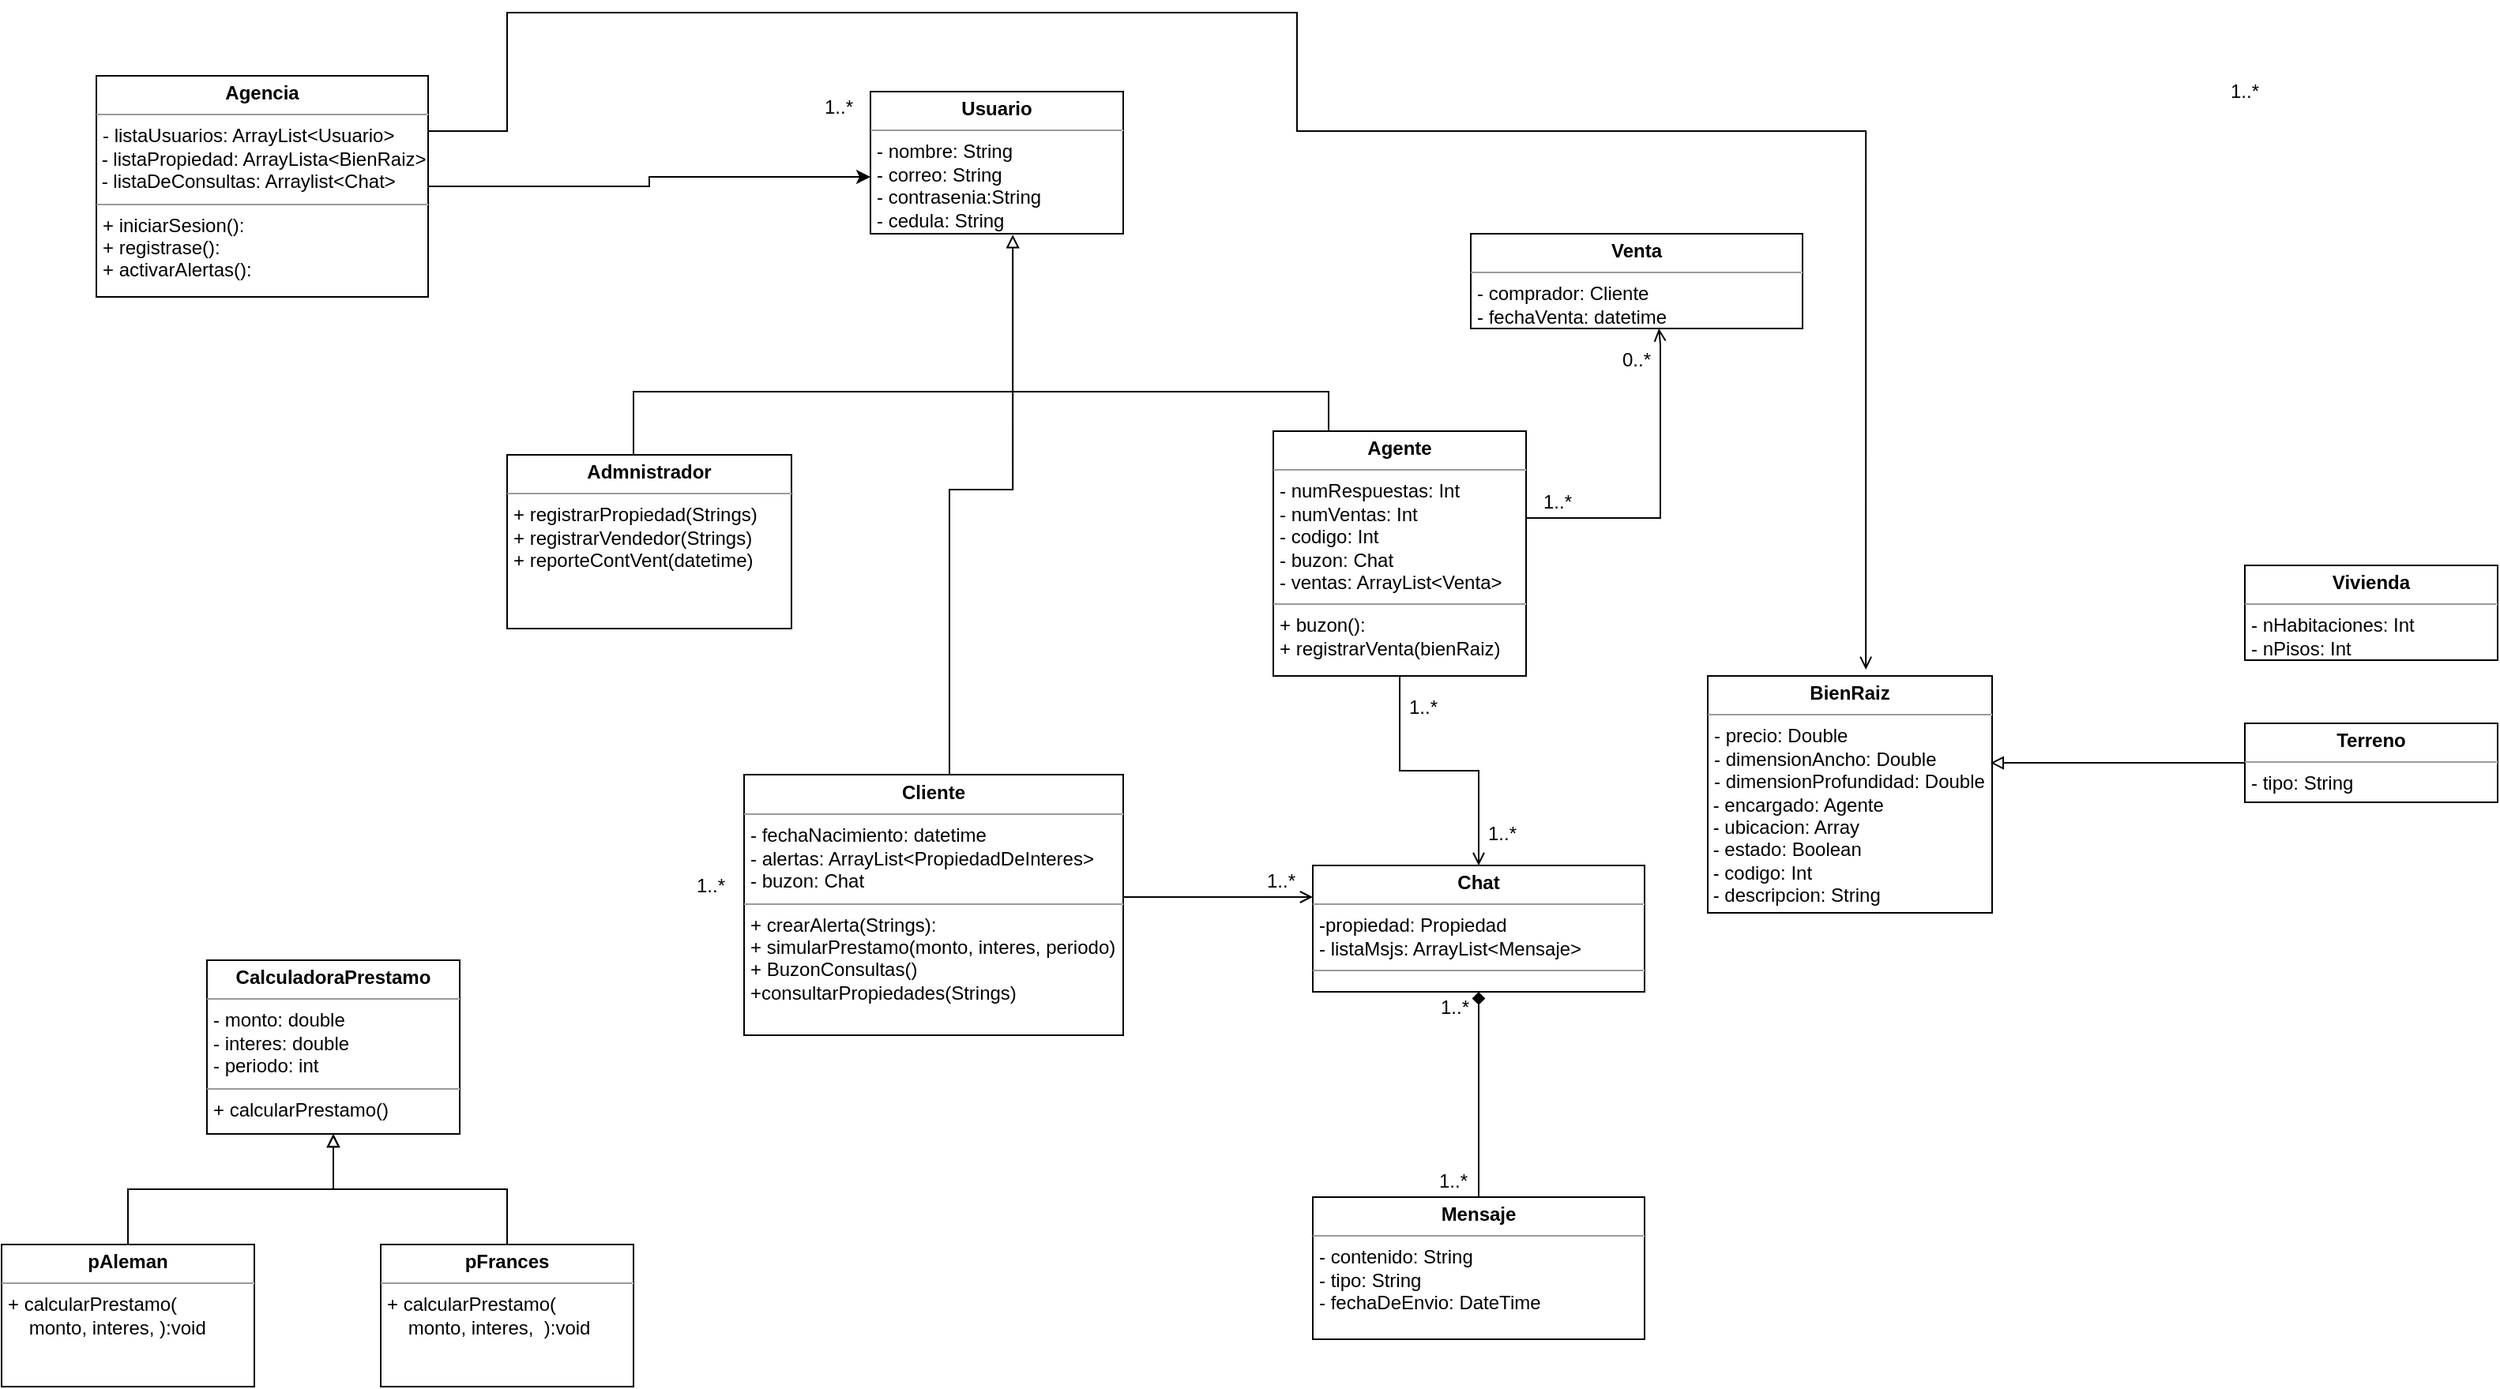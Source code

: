 <mxfile version="14.8.3" type="device"><diagram id="C5RBs43oDa-KdzZeNtuy" name="Page-1"><mxGraphModel dx="2489" dy="794" grid="1" gridSize="10" guides="1" tooltips="1" connect="1" arrows="1" fold="1" page="1" pageScale="1" pageWidth="827" pageHeight="1169" math="0" shadow="0"><root><mxCell id="WIyWlLk6GJQsqaUBKTNV-0"/><mxCell id="WIyWlLk6GJQsqaUBKTNV-1" parent="WIyWlLk6GJQsqaUBKTNV-0"/><mxCell id="NgRh3cSe2NJ35DDAYW6M-10" style="edgeStyle=orthogonalEdgeStyle;rounded=0;orthogonalLoop=1;jettySize=auto;html=1;endArrow=none;endFill=0;" parent="WIyWlLk6GJQsqaUBKTNV-1" source="NgRh3cSe2NJ35DDAYW6M-0" edge="1"><mxGeometry relative="1" as="geometry"><mxPoint x="220" y="280" as="targetPoint"/><Array as="points"><mxPoint x="440" y="280"/></Array></mxGeometry></mxCell><mxCell id="KLW2mrNuHIkoB4rXwYU3-12" style="edgeStyle=orthogonalEdgeStyle;rounded=0;orthogonalLoop=1;jettySize=auto;html=1;endArrow=open;endFill=0;entryX=0.567;entryY=1;entryDx=0;entryDy=0;entryPerimeter=0;" parent="WIyWlLk6GJQsqaUBKTNV-1" source="NgRh3cSe2NJ35DDAYW6M-0" target="TYnB1hTHvzq2FsG-aIG6-33" edge="1"><mxGeometry relative="1" as="geometry"><mxPoint x="650" y="250" as="targetPoint"/><Array as="points"><mxPoint x="650" y="360"/><mxPoint x="650" y="250"/></Array></mxGeometry></mxCell><mxCell id="wM-bMmRK5L_FgNmFxh5L-17" style="edgeStyle=orthogonalEdgeStyle;rounded=0;sketch=0;orthogonalLoop=1;jettySize=auto;html=1;exitX=0.5;exitY=1;exitDx=0;exitDy=0;endArrow=open;endFill=0;align=center;" parent="WIyWlLk6GJQsqaUBKTNV-1" source="NgRh3cSe2NJ35DDAYW6M-0" target="KLW2mrNuHIkoB4rXwYU3-8" edge="1"><mxGeometry relative="1" as="geometry"><mxPoint x="485" y="550" as="targetPoint"/></mxGeometry></mxCell><mxCell id="NgRh3cSe2NJ35DDAYW6M-0" value="&lt;p style=&quot;margin: 0px ; margin-top: 4px ; text-align: center&quot;&gt;&lt;b&gt;Agente&lt;/b&gt;&lt;/p&gt;&lt;hr size=&quot;1&quot;&gt;&lt;p style=&quot;margin: 0px ; margin-left: 4px&quot;&gt;- numRespuestas: Int&lt;/p&gt;&lt;p style=&quot;margin: 0px ; margin-left: 4px&quot;&gt;- numVentas: Int&lt;/p&gt;&lt;p style=&quot;margin: 0px ; margin-left: 4px&quot;&gt;- codigo: Int&lt;/p&gt;&lt;p style=&quot;margin: 0px ; margin-left: 4px&quot;&gt;- buzon: Chat&lt;/p&gt;&lt;p style=&quot;margin: 0px ; margin-left: 4px&quot;&gt;- ventas: ArrayList&amp;lt;Venta&amp;gt;&lt;/p&gt;&lt;hr size=&quot;1&quot;&gt;&lt;p style=&quot;margin: 0px ; margin-left: 4px&quot;&gt;+ buzon()&lt;span&gt;:&amp;nbsp;&lt;/span&gt;&lt;/p&gt;&lt;p style=&quot;margin: 0px ; margin-left: 4px&quot;&gt;&lt;span&gt;+ registrarVenta(bienRaiz)&lt;/span&gt;&lt;/p&gt;" style="verticalAlign=top;align=left;overflow=fill;fontSize=12;fontFamily=Helvetica;html=1;" parent="WIyWlLk6GJQsqaUBKTNV-1" vertex="1"><mxGeometry x="405" y="305" width="160" height="155" as="geometry"/></mxCell><mxCell id="NgRh3cSe2NJ35DDAYW6M-8" style="edgeStyle=orthogonalEdgeStyle;rounded=0;orthogonalLoop=1;jettySize=auto;html=1;endArrow=none;endFill=0;" parent="WIyWlLk6GJQsqaUBKTNV-1" source="NgRh3cSe2NJ35DDAYW6M-4" edge="1"><mxGeometry relative="1" as="geometry"><mxPoint x="220" y="280" as="targetPoint"/><Array as="points"><mxPoint y="310"/><mxPoint y="310"/></Array></mxGeometry></mxCell><mxCell id="NgRh3cSe2NJ35DDAYW6M-4" value="&lt;p style=&quot;margin: 0px ; margin-top: 4px ; text-align: center&quot;&gt;&lt;b&gt;Admnistrador&lt;/b&gt;&lt;/p&gt;&lt;hr size=&quot;1&quot;&gt;&lt;p style=&quot;margin: 0px ; margin-left: 4px&quot;&gt;&lt;/p&gt;&lt;p style=&quot;margin: 0px ; margin-left: 4px&quot;&gt;+ registrarPropiedad(Strings)&lt;/p&gt;&lt;p style=&quot;margin: 0px ; margin-left: 4px&quot;&gt;&lt;span&gt;+ registrarVendedor(Strings&lt;/span&gt;&lt;span&gt;)&lt;/span&gt;&lt;/p&gt;&lt;p style=&quot;margin: 0px ; margin-left: 4px&quot;&gt;&lt;span&gt;+ reporteContVent(datetime)&lt;/span&gt;&lt;/p&gt;" style="verticalAlign=top;align=left;overflow=fill;fontSize=12;fontFamily=Helvetica;html=1;" parent="WIyWlLk6GJQsqaUBKTNV-1" vertex="1"><mxGeometry x="-80" y="320" width="180" height="110" as="geometry"/></mxCell><mxCell id="TYnB1hTHvzq2FsG-aIG6-9" style="edgeStyle=orthogonalEdgeStyle;rounded=0;orthogonalLoop=1;jettySize=auto;html=1;entryX=0.556;entryY=-0.027;entryDx=0;entryDy=0;entryPerimeter=0;endArrow=open;endFill=0;exitX=1;exitY=0.25;exitDx=0;exitDy=0;" parent="WIyWlLk6GJQsqaUBKTNV-1" source="TYnB1hTHvzq2FsG-aIG6-0" target="NgRh3cSe2NJ35DDAYW6M-13" edge="1"><mxGeometry relative="1" as="geometry"><mxPoint x="761.93" y="339.16" as="targetPoint"/><Array as="points"><mxPoint x="-80" y="115"/><mxPoint x="-80" y="40"/><mxPoint x="420" y="40"/><mxPoint x="420" y="115"/><mxPoint x="780" y="115"/></Array><mxPoint x="370" y="40" as="sourcePoint"/></mxGeometry></mxCell><mxCell id="NgRh3cSe2NJ35DDAYW6M-5" value="&lt;p style=&quot;margin: 0px ; margin-top: 4px ; text-align: center&quot;&gt;&lt;b&gt;Usuario&lt;/b&gt;&lt;/p&gt;&lt;hr size=&quot;1&quot;&gt;&lt;p style=&quot;margin: 0px ; margin-left: 4px&quot;&gt;- nombre: String&lt;/p&gt;&lt;p style=&quot;margin: 0px ; margin-left: 4px&quot;&gt;- correo: String&lt;/p&gt;&lt;p style=&quot;margin: 0px ; margin-left: 4px&quot;&gt;- contrasenia:String&lt;/p&gt;&lt;p style=&quot;margin: 0px ; margin-left: 4px&quot;&gt;- cedula: String&lt;/p&gt;&lt;hr size=&quot;1&quot;&gt;&lt;p style=&quot;margin: 0px ; margin-left: 4px&quot;&gt;&lt;br&gt;&lt;/p&gt;" style="verticalAlign=top;align=left;overflow=fill;fontSize=12;fontFamily=Helvetica;html=1;" parent="WIyWlLk6GJQsqaUBKTNV-1" vertex="1"><mxGeometry x="150" y="90" width="160" height="90" as="geometry"/></mxCell><mxCell id="NgRh3cSe2NJ35DDAYW6M-7" style="edgeStyle=orthogonalEdgeStyle;rounded=0;orthogonalLoop=1;jettySize=auto;html=1;entryX=0.563;entryY=1.007;entryDx=0;entryDy=0;entryPerimeter=0;endArrow=block;endFill=0;" parent="WIyWlLk6GJQsqaUBKTNV-1" source="NgRh3cSe2NJ35DDAYW6M-6" target="NgRh3cSe2NJ35DDAYW6M-5" edge="1"><mxGeometry relative="1" as="geometry"><Array as="points"><mxPoint x="200" y="342"/><mxPoint x="240" y="342"/></Array></mxGeometry></mxCell><mxCell id="KLW2mrNuHIkoB4rXwYU3-10" style="edgeStyle=orthogonalEdgeStyle;rounded=0;orthogonalLoop=1;jettySize=auto;html=1;entryX=0;entryY=0.25;entryDx=0;entryDy=0;endArrow=open;endFill=0;" parent="WIyWlLk6GJQsqaUBKTNV-1" source="NgRh3cSe2NJ35DDAYW6M-6" target="KLW2mrNuHIkoB4rXwYU3-8" edge="1"><mxGeometry relative="1" as="geometry"><Array as="points"><mxPoint x="320" y="600"/><mxPoint x="320" y="600"/></Array></mxGeometry></mxCell><mxCell id="NgRh3cSe2NJ35DDAYW6M-6" value="&lt;p style=&quot;margin: 0px ; margin-top: 4px ; text-align: center&quot;&gt;&lt;b&gt;Cliente&lt;/b&gt;&lt;/p&gt;&lt;hr size=&quot;1&quot;&gt;&lt;p style=&quot;margin: 0px 0px 0px 4px&quot;&gt;- fechaNacimiento: datetime&lt;/p&gt;&lt;p style=&quot;margin: 0px 0px 0px 4px&quot;&gt;- alertas: ArrayList&amp;lt;&lt;span&gt;PropiedadDeInteres&lt;/span&gt;&lt;span&gt;&amp;gt;&lt;/span&gt;&lt;/p&gt;&lt;p style=&quot;margin: 0px 0px 0px 4px&quot;&gt;&lt;span&gt;- buzon: Chat&lt;/span&gt;&lt;/p&gt;&lt;hr size=&quot;1&quot;&gt;&lt;p style=&quot;margin: 0px ; margin-left: 4px&quot;&gt;+ crearAlerta(Strings)&lt;span&gt;:&amp;nbsp;&lt;/span&gt;&lt;/p&gt;&lt;p style=&quot;margin: 0px ; margin-left: 4px&quot;&gt;&lt;span&gt;+ simularPrestamo(&lt;/span&gt;&lt;span&gt;monto, interes, periodo&lt;/span&gt;&lt;span&gt;)&lt;/span&gt;&lt;/p&gt;&lt;p style=&quot;margin: 0px ; margin-left: 4px&quot;&gt;&lt;span&gt;+ BuzonConsultas()&lt;/span&gt;&lt;/p&gt;&lt;p style=&quot;margin: 0px ; margin-left: 4px&quot;&gt;&lt;span&gt;+consultarPropiedades(Strings)&lt;/span&gt;&lt;/p&gt;" style="verticalAlign=top;align=left;overflow=fill;fontSize=12;fontFamily=Helvetica;html=1;" parent="WIyWlLk6GJQsqaUBKTNV-1" vertex="1"><mxGeometry x="70" y="522.5" width="240" height="165" as="geometry"/></mxCell><mxCell id="NgRh3cSe2NJ35DDAYW6M-13" value="&lt;p style=&quot;margin: 0px ; margin-top: 4px ; text-align: center&quot;&gt;&lt;b&gt;BienRaiz&lt;/b&gt;&lt;/p&gt;&lt;hr size=&quot;1&quot;&gt;&lt;p style=&quot;margin: 0px ; margin-left: 4px&quot;&gt;- precio: Double&lt;/p&gt;&lt;p style=&quot;margin: 0px ; margin-left: 4px&quot;&gt;- dimensionAncho: Double&lt;/p&gt;&lt;p style=&quot;margin: 0px ; margin-left: 4px&quot;&gt;- dimensionProfundidad: Double&lt;/p&gt;&amp;nbsp;- encargado: Agente&lt;br&gt;&amp;nbsp;- ubicacion: Array&lt;br&gt;&amp;nbsp;- estado: Boolean&lt;br&gt;&amp;nbsp;- codigo: Int&lt;br&gt;&amp;nbsp;- descripcion: String&lt;br&gt;&lt;hr size=&quot;1&quot;&gt;&lt;p style=&quot;margin: 0px ; margin-left: 4px&quot;&gt;&lt;br&gt;&lt;/p&gt;" style="verticalAlign=top;align=left;overflow=fill;fontSize=12;fontFamily=Helvetica;html=1;" parent="WIyWlLk6GJQsqaUBKTNV-1" vertex="1"><mxGeometry x="680" y="460" width="180" height="150" as="geometry"/></mxCell><mxCell id="7LVhTloFztv7XWYBw-iw-2" style="edgeStyle=orthogonalEdgeStyle;rounded=0;orthogonalLoop=1;jettySize=auto;html=1;entryX=0;entryY=0.6;entryDx=0;entryDy=0;entryPerimeter=0;" edge="1" parent="WIyWlLk6GJQsqaUBKTNV-1" source="TYnB1hTHvzq2FsG-aIG6-0" target="NgRh3cSe2NJ35DDAYW6M-5"><mxGeometry relative="1" as="geometry"/></mxCell><mxCell id="TYnB1hTHvzq2FsG-aIG6-0" value="&lt;p style=&quot;margin: 0px ; margin-top: 4px ; text-align: center&quot;&gt;&lt;b&gt;Agencia&lt;/b&gt;&lt;/p&gt;&lt;hr size=&quot;1&quot;&gt;&lt;p style=&quot;margin: 0px ; margin-left: 4px&quot;&gt;- listaUsuarios: ArrayList&amp;lt;Usuario&amp;gt;&lt;/p&gt;&amp;nbsp;- listaPropiedad: ArrayLista&amp;lt;BienRaiz&amp;gt;&lt;br&gt;&amp;nbsp;- listaDeConsultas: Arraylist&amp;lt;Chat&amp;gt;&lt;br&gt;&lt;hr size=&quot;1&quot;&gt;&lt;p style=&quot;margin: 0px ; margin-left: 4px&quot;&gt;+ iniciarSesion():&lt;/p&gt;&lt;p style=&quot;margin: 0px ; margin-left: 4px&quot;&gt;+ registrase():&lt;/p&gt;&lt;p style=&quot;margin: 0px ; margin-left: 4px&quot;&gt;+ activarAlertas():&lt;br&gt;&lt;/p&gt;" style="verticalAlign=top;align=left;overflow=fill;fontSize=12;fontFamily=Helvetica;html=1;" parent="WIyWlLk6GJQsqaUBKTNV-1" vertex="1"><mxGeometry x="-340" y="80" width="210" height="140" as="geometry"/></mxCell><mxCell id="TYnB1hTHvzq2FsG-aIG6-1" value="&lt;p style=&quot;margin: 0px ; margin-top: 4px ; text-align: center&quot;&gt;&lt;b&gt;CalculadoraPrestamo&lt;/b&gt;&lt;/p&gt;&lt;hr size=&quot;1&quot;&gt;&lt;p style=&quot;margin: 0px ; margin-left: 4px&quot;&gt;- monto: double&lt;/p&gt;&lt;p style=&quot;margin: 0px ; margin-left: 4px&quot;&gt;- interes: double&lt;/p&gt;&lt;p style=&quot;margin: 0px ; margin-left: 4px&quot;&gt;- periodo: int&lt;/p&gt;&lt;hr size=&quot;1&quot;&gt;&lt;p style=&quot;margin: 0px 0px 0px 4px&quot;&gt;+ calcularPrestamo()&lt;/p&gt;&lt;div&gt;&lt;br&gt;&lt;/div&gt;" style="verticalAlign=top;align=left;overflow=fill;fontSize=12;fontFamily=Helvetica;html=1;" parent="WIyWlLk6GJQsqaUBKTNV-1" vertex="1"><mxGeometry x="-270" y="640" width="160" height="110" as="geometry"/></mxCell><mxCell id="TYnB1hTHvzq2FsG-aIG6-11" style="edgeStyle=orthogonalEdgeStyle;rounded=0;orthogonalLoop=1;jettySize=auto;html=1;entryX=0.5;entryY=1;entryDx=0;entryDy=0;endArrow=block;endFill=0;" parent="WIyWlLk6GJQsqaUBKTNV-1" source="TYnB1hTHvzq2FsG-aIG6-2" target="TYnB1hTHvzq2FsG-aIG6-1" edge="1"><mxGeometry relative="1" as="geometry"/></mxCell><mxCell id="TYnB1hTHvzq2FsG-aIG6-2" value="&lt;p style=&quot;margin: 0px ; margin-top: 4px ; text-align: center&quot;&gt;&lt;b&gt;pFrances&lt;/b&gt;&lt;/p&gt;&lt;hr size=&quot;1&quot;&gt;&lt;p style=&quot;margin: 0px ; margin-left: 4px&quot;&gt;&lt;/p&gt;&lt;p style=&quot;margin: 0px 0px 0px 4px&quot;&gt;+ calcularPrestamo(&lt;/p&gt;&lt;p style=&quot;margin: 0px 0px 0px 4px&quot;&gt;&amp;nbsp; &amp;nbsp; monto, interes,&amp;nbsp;&lt;span&gt;&amp;nbsp;):void&lt;/span&gt;&lt;/p&gt;" style="verticalAlign=top;align=left;overflow=fill;fontSize=12;fontFamily=Helvetica;html=1;" parent="WIyWlLk6GJQsqaUBKTNV-1" vertex="1"><mxGeometry x="-160" y="820" width="160" height="90" as="geometry"/></mxCell><mxCell id="TYnB1hTHvzq2FsG-aIG6-17" style="edgeStyle=orthogonalEdgeStyle;rounded=0;orthogonalLoop=1;jettySize=auto;html=1;entryX=0.5;entryY=1;entryDx=0;entryDy=0;endArrow=block;endFill=0;" parent="WIyWlLk6GJQsqaUBKTNV-1" source="TYnB1hTHvzq2FsG-aIG6-16" target="TYnB1hTHvzq2FsG-aIG6-1" edge="1"><mxGeometry relative="1" as="geometry"/></mxCell><mxCell id="TYnB1hTHvzq2FsG-aIG6-16" value="&lt;p style=&quot;margin: 0px ; margin-top: 4px ; text-align: center&quot;&gt;&lt;b&gt;pAleman&lt;/b&gt;&lt;/p&gt;&lt;hr size=&quot;1&quot;&gt;&lt;p style=&quot;margin: 0px ; margin-left: 4px&quot;&gt;&lt;/p&gt;&lt;p style=&quot;margin: 0px ; margin-left: 4px&quot;&gt;+ calcularPrestamo(&lt;/p&gt;&lt;p style=&quot;margin: 0px ; margin-left: 4px&quot;&gt;&amp;nbsp; &amp;nbsp; monto, interes,&amp;nbsp;&lt;span&gt;):void&lt;/span&gt;&lt;/p&gt;" style="verticalAlign=top;align=left;overflow=fill;fontSize=12;fontFamily=Helvetica;html=1;" parent="WIyWlLk6GJQsqaUBKTNV-1" vertex="1"><mxGeometry x="-400" y="820" width="160" height="90" as="geometry"/></mxCell><mxCell id="TYnB1hTHvzq2FsG-aIG6-18" style="edgeStyle=orthogonalEdgeStyle;rounded=0;orthogonalLoop=1;jettySize=auto;html=1;exitX=0.5;exitY=1;exitDx=0;exitDy=0;endArrow=block;endFill=0;" parent="WIyWlLk6GJQsqaUBKTNV-1" source="TYnB1hTHvzq2FsG-aIG6-1" target="TYnB1hTHvzq2FsG-aIG6-1" edge="1"><mxGeometry relative="1" as="geometry"/></mxCell><mxCell id="wM-bMmRK5L_FgNmFxh5L-23" style="edgeStyle=orthogonalEdgeStyle;rounded=0;sketch=0;orthogonalLoop=1;jettySize=auto;html=1;entryX=0.5;entryY=1;entryDx=0;entryDy=0;endArrow=diamond;endFill=1;align=center;" parent="WIyWlLk6GJQsqaUBKTNV-1" source="TYnB1hTHvzq2FsG-aIG6-29" target="KLW2mrNuHIkoB4rXwYU3-8" edge="1"><mxGeometry relative="1" as="geometry"/></mxCell><mxCell id="TYnB1hTHvzq2FsG-aIG6-29" value="&lt;p style=&quot;margin: 0px ; margin-top: 4px ; text-align: center&quot;&gt;&lt;b&gt;Mensaje&lt;/b&gt;&lt;/p&gt;&lt;hr size=&quot;1&quot;&gt;&lt;p style=&quot;margin: 0px 0px 0px 4px&quot;&gt;&lt;span&gt;- contenido: String&lt;/span&gt;&lt;br&gt;&lt;/p&gt;&lt;p style=&quot;margin: 0px 0px 0px 4px&quot;&gt;- tipo: String&lt;/p&gt;&lt;p style=&quot;margin: 0px 0px 0px 4px&quot;&gt;- fechaDeEnvio: DateTime&lt;/p&gt;&lt;p style=&quot;margin: 0px 0px 0px 4px&quot;&gt;&lt;br&gt;&lt;/p&gt;&lt;hr size=&quot;1&quot;&gt;&lt;p style=&quot;margin: 0px ; margin-left: 4px&quot;&gt;&lt;br&gt;&lt;/p&gt;" style="verticalAlign=top;align=left;overflow=fill;fontSize=12;fontFamily=Helvetica;html=1;" parent="WIyWlLk6GJQsqaUBKTNV-1" vertex="1"><mxGeometry x="430" y="790" width="210" height="90" as="geometry"/></mxCell><mxCell id="TYnB1hTHvzq2FsG-aIG6-33" value="&lt;p style=&quot;margin: 0px ; margin-top: 4px ; text-align: center&quot;&gt;&lt;b&gt;Venta&lt;/b&gt;&lt;/p&gt;&lt;hr size=&quot;1&quot;&gt;&lt;p style=&quot;margin: 0px 0px 0px 4px&quot;&gt;- comprador: Cliente&lt;/p&gt;&lt;p style=&quot;margin: 0px 0px 0px 4px&quot;&gt;- fechaVenta: datetime&lt;/p&gt;" style="verticalAlign=top;align=left;overflow=fill;fontSize=12;fontFamily=Helvetica;html=1;" parent="WIyWlLk6GJQsqaUBKTNV-1" vertex="1"><mxGeometry x="530" y="180" width="210" height="60" as="geometry"/></mxCell><mxCell id="wM-bMmRK5L_FgNmFxh5L-15" style="edgeStyle=orthogonalEdgeStyle;rounded=0;sketch=0;orthogonalLoop=1;jettySize=auto;html=1;entryX=0.994;entryY=0.367;entryDx=0;entryDy=0;entryPerimeter=0;endArrow=block;endFill=0;align=center;" parent="WIyWlLk6GJQsqaUBKTNV-1" source="TYnB1hTHvzq2FsG-aIG6-35" target="NgRh3cSe2NJ35DDAYW6M-13" edge="1"><mxGeometry relative="1" as="geometry"/></mxCell><mxCell id="TYnB1hTHvzq2FsG-aIG6-35" value="&lt;p style=&quot;margin: 0px ; margin-top: 4px ; text-align: center&quot;&gt;&lt;b&gt;Terreno&lt;/b&gt;&lt;/p&gt;&lt;hr size=&quot;1&quot;&gt;&lt;p style=&quot;margin: 0px 0px 0px 4px&quot;&gt;- tipo: String&lt;/p&gt;&lt;hr size=&quot;1&quot;&gt;&lt;p style=&quot;margin: 0px ; margin-left: 4px&quot;&gt;&lt;br&gt;&lt;/p&gt;" style="verticalAlign=top;align=left;overflow=fill;fontSize=12;fontFamily=Helvetica;html=1;" parent="WIyWlLk6GJQsqaUBKTNV-1" vertex="1"><mxGeometry x="1020" y="490" width="160" height="50" as="geometry"/></mxCell><mxCell id="TYnB1hTHvzq2FsG-aIG6-36" value="&lt;p style=&quot;margin: 0px ; margin-top: 4px ; text-align: center&quot;&gt;&lt;b&gt;Vivienda&lt;/b&gt;&lt;/p&gt;&lt;hr size=&quot;1&quot;&gt;&lt;p style=&quot;margin: 0px 0px 0px 4px&quot;&gt;- nHabitaciones: Int&lt;/p&gt;&lt;p style=&quot;margin: 0px 0px 0px 4px&quot;&gt;- nPisos: Int&lt;/p&gt;&lt;hr size=&quot;1&quot;&gt;&lt;p style=&quot;margin: 0px ; margin-left: 4px&quot;&gt;&lt;br&gt;&lt;/p&gt;" style="verticalAlign=top;align=left;overflow=fill;fontSize=12;fontFamily=Helvetica;html=1;" parent="WIyWlLk6GJQsqaUBKTNV-1" vertex="1"><mxGeometry x="1020" y="390" width="160" height="60" as="geometry"/></mxCell><mxCell id="KLW2mrNuHIkoB4rXwYU3-8" value="&lt;p style=&quot;margin: 0px ; margin-top: 4px ; text-align: center&quot;&gt;&lt;b&gt;Chat&lt;/b&gt;&lt;/p&gt;&lt;hr size=&quot;1&quot;&gt;&lt;p style=&quot;margin: 0px 0px 0px 4px&quot;&gt;-propiedad: Propiedad&lt;/p&gt;&lt;p style=&quot;margin: 0px 0px 0px 4px&quot;&gt;- listaMsjs: ArrayList&amp;lt;Mensaje&amp;gt;&lt;/p&gt;&lt;hr size=&quot;1&quot;&gt;&lt;p style=&quot;margin: 0px ; margin-left: 4px&quot;&gt;&lt;br&gt;&lt;/p&gt;" style="verticalAlign=top;align=left;overflow=fill;fontSize=12;fontFamily=Helvetica;html=1;" parent="WIyWlLk6GJQsqaUBKTNV-1" vertex="1"><mxGeometry x="430" y="580" width="210" height="80" as="geometry"/></mxCell><mxCell id="wM-bMmRK5L_FgNmFxh5L-2" value="1..*" style="text;html=1;strokeColor=none;fillColor=none;align=center;verticalAlign=middle;whiteSpace=wrap;rounded=0;" parent="WIyWlLk6GJQsqaUBKTNV-1" vertex="1"><mxGeometry x="29" y="583" width="40" height="20" as="geometry"/></mxCell><mxCell id="wM-bMmRK5L_FgNmFxh5L-4" value="1..*" style="text;html=1;strokeColor=none;fillColor=none;align=center;verticalAlign=middle;whiteSpace=wrap;rounded=0;" parent="WIyWlLk6GJQsqaUBKTNV-1" vertex="1"><mxGeometry x="500" y="660" width="40" height="20" as="geometry"/></mxCell><mxCell id="wM-bMmRK5L_FgNmFxh5L-5" value="1..*" style="text;html=1;strokeColor=none;fillColor=none;align=center;verticalAlign=middle;whiteSpace=wrap;rounded=0;" parent="WIyWlLk6GJQsqaUBKTNV-1" vertex="1"><mxGeometry x="499" y="770" width="40" height="20" as="geometry"/></mxCell><mxCell id="wM-bMmRK5L_FgNmFxh5L-6" value="1..*" style="text;html=1;strokeColor=none;fillColor=none;align=center;verticalAlign=middle;whiteSpace=wrap;rounded=0;" parent="WIyWlLk6GJQsqaUBKTNV-1" vertex="1"><mxGeometry x="530" y="550" width="40" height="20" as="geometry"/></mxCell><mxCell id="wM-bMmRK5L_FgNmFxh5L-7" value="1..*" style="text;html=1;strokeColor=none;fillColor=none;align=center;verticalAlign=middle;whiteSpace=wrap;rounded=0;" parent="WIyWlLk6GJQsqaUBKTNV-1" vertex="1"><mxGeometry x="480" y="470" width="40" height="20" as="geometry"/></mxCell><mxCell id="wM-bMmRK5L_FgNmFxh5L-10" value="1..*" style="text;html=1;strokeColor=none;fillColor=none;align=center;verticalAlign=middle;whiteSpace=wrap;rounded=0;" parent="WIyWlLk6GJQsqaUBKTNV-1" vertex="1"><mxGeometry x="390" y="580" width="40" height="20" as="geometry"/></mxCell><mxCell id="wM-bMmRK5L_FgNmFxh5L-11" value="1..*" style="text;html=1;strokeColor=none;fillColor=none;align=center;verticalAlign=middle;whiteSpace=wrap;rounded=0;" parent="WIyWlLk6GJQsqaUBKTNV-1" vertex="1"><mxGeometry x="565" y="340" width="40" height="20" as="geometry"/></mxCell><mxCell id="wM-bMmRK5L_FgNmFxh5L-12" value="0..*" style="text;html=1;strokeColor=none;fillColor=none;align=center;verticalAlign=middle;whiteSpace=wrap;rounded=0;" parent="WIyWlLk6GJQsqaUBKTNV-1" vertex="1"><mxGeometry x="615" y="250" width="40" height="20" as="geometry"/></mxCell><mxCell id="wM-bMmRK5L_FgNmFxh5L-13" value="1..*" style="text;html=1;strokeColor=none;fillColor=none;align=center;verticalAlign=middle;whiteSpace=wrap;rounded=0;" parent="WIyWlLk6GJQsqaUBKTNV-1" vertex="1"><mxGeometry x="1000" y="80" width="40" height="20" as="geometry"/></mxCell><mxCell id="wM-bMmRK5L_FgNmFxh5L-16" style="edgeStyle=orthogonalEdgeStyle;rounded=0;sketch=0;orthogonalLoop=1;jettySize=auto;html=1;exitX=0.5;exitY=1;exitDx=0;exitDy=0;endArrow=block;endFill=0;align=center;" parent="WIyWlLk6GJQsqaUBKTNV-1" source="wM-bMmRK5L_FgNmFxh5L-7" target="wM-bMmRK5L_FgNmFxh5L-7" edge="1"><mxGeometry relative="1" as="geometry"/></mxCell><mxCell id="7LVhTloFztv7XWYBw-iw-1" value="1..*" style="text;html=1;strokeColor=none;fillColor=none;align=center;verticalAlign=middle;whiteSpace=wrap;rounded=0;" vertex="1" parent="WIyWlLk6GJQsqaUBKTNV-1"><mxGeometry x="110" y="90" width="40" height="20" as="geometry"/></mxCell></root></mxGraphModel></diagram></mxfile>